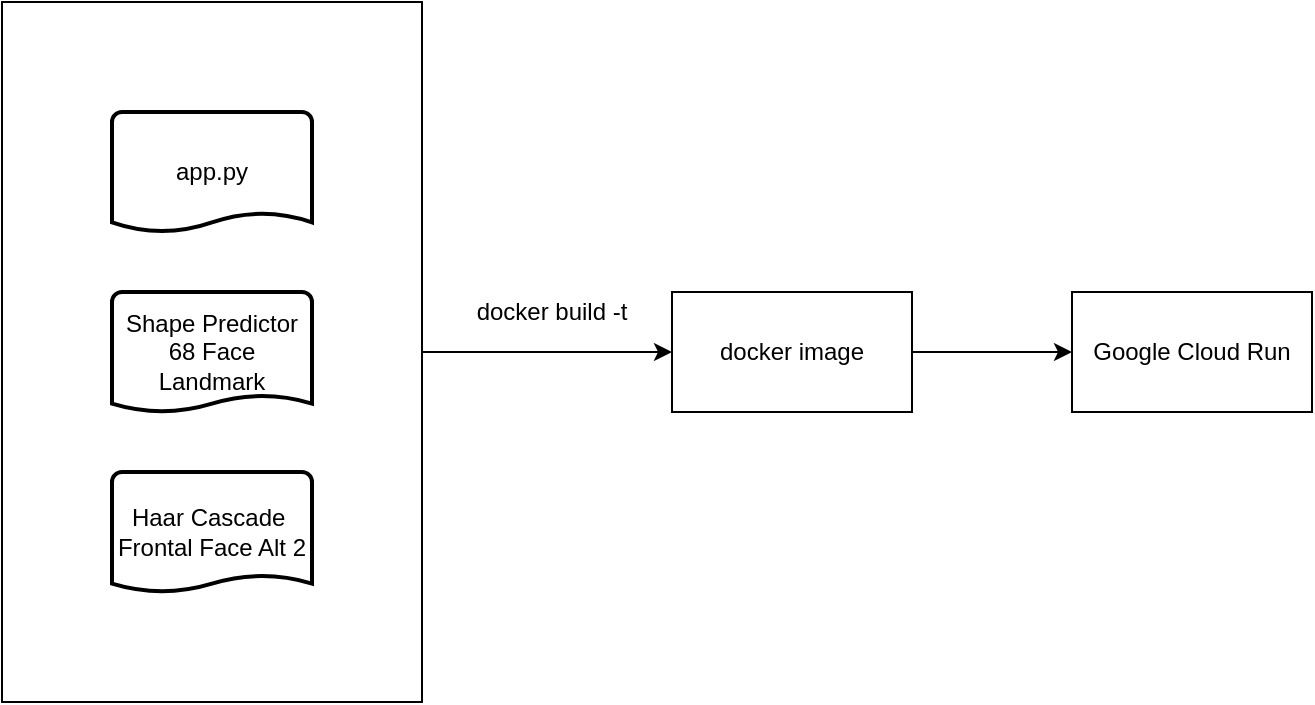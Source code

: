 <mxfile version="26.0.1">
  <diagram name="Halaman-1" id="vwSdffozP3ruCurOzqi_">
    <mxGraphModel dx="1042" dy="565" grid="1" gridSize="10" guides="1" tooltips="1" connect="1" arrows="1" fold="1" page="1" pageScale="1" pageWidth="827" pageHeight="1169" math="0" shadow="0">
      <root>
        <mxCell id="0" />
        <mxCell id="1" parent="0" />
        <mxCell id="74l9jDjBkosmm1mLX74p-7" value="" style="edgeStyle=orthogonalEdgeStyle;rounded=0;orthogonalLoop=1;jettySize=auto;html=1;" edge="1" parent="1" source="74l9jDjBkosmm1mLX74p-5" target="74l9jDjBkosmm1mLX74p-6">
          <mxGeometry relative="1" as="geometry" />
        </mxCell>
        <mxCell id="74l9jDjBkosmm1mLX74p-5" value="" style="rounded=0;whiteSpace=wrap;html=1;" vertex="1" parent="1">
          <mxGeometry x="120" y="120" width="210" height="350" as="geometry" />
        </mxCell>
        <mxCell id="74l9jDjBkosmm1mLX74p-1" value="app.py" style="strokeWidth=2;html=1;shape=mxgraph.flowchart.document2;whiteSpace=wrap;size=0.16;" vertex="1" parent="1">
          <mxGeometry x="175" y="175" width="100" height="60" as="geometry" />
        </mxCell>
        <mxCell id="74l9jDjBkosmm1mLX74p-2" value="Shape Predictor 68 Face Landmark" style="strokeWidth=2;html=1;shape=mxgraph.flowchart.document2;whiteSpace=wrap;size=0.14;" vertex="1" parent="1">
          <mxGeometry x="175" y="265" width="100" height="60" as="geometry" />
        </mxCell>
        <mxCell id="74l9jDjBkosmm1mLX74p-4" value="Haar Cascade&amp;nbsp;&lt;div&gt;Frontal Face Alt 2&lt;/div&gt;" style="strokeWidth=2;html=1;shape=mxgraph.flowchart.document2;whiteSpace=wrap;size=0.14;" vertex="1" parent="1">
          <mxGeometry x="175" y="355" width="100" height="60" as="geometry" />
        </mxCell>
        <mxCell id="74l9jDjBkosmm1mLX74p-10" value="" style="edgeStyle=orthogonalEdgeStyle;rounded=0;orthogonalLoop=1;jettySize=auto;html=1;" edge="1" parent="1" source="74l9jDjBkosmm1mLX74p-6" target="74l9jDjBkosmm1mLX74p-9">
          <mxGeometry relative="1" as="geometry" />
        </mxCell>
        <mxCell id="74l9jDjBkosmm1mLX74p-6" value="docker image" style="whiteSpace=wrap;html=1;rounded=0;" vertex="1" parent="1">
          <mxGeometry x="455" y="265" width="120" height="60" as="geometry" />
        </mxCell>
        <mxCell id="74l9jDjBkosmm1mLX74p-8" value="docker build -t" style="text;html=1;align=center;verticalAlign=middle;whiteSpace=wrap;rounded=0;" vertex="1" parent="1">
          <mxGeometry x="350" y="260" width="90" height="30" as="geometry" />
        </mxCell>
        <mxCell id="74l9jDjBkosmm1mLX74p-9" value="Google Cloud Run" style="whiteSpace=wrap;html=1;rounded=0;" vertex="1" parent="1">
          <mxGeometry x="655" y="265" width="120" height="60" as="geometry" />
        </mxCell>
      </root>
    </mxGraphModel>
  </diagram>
</mxfile>
